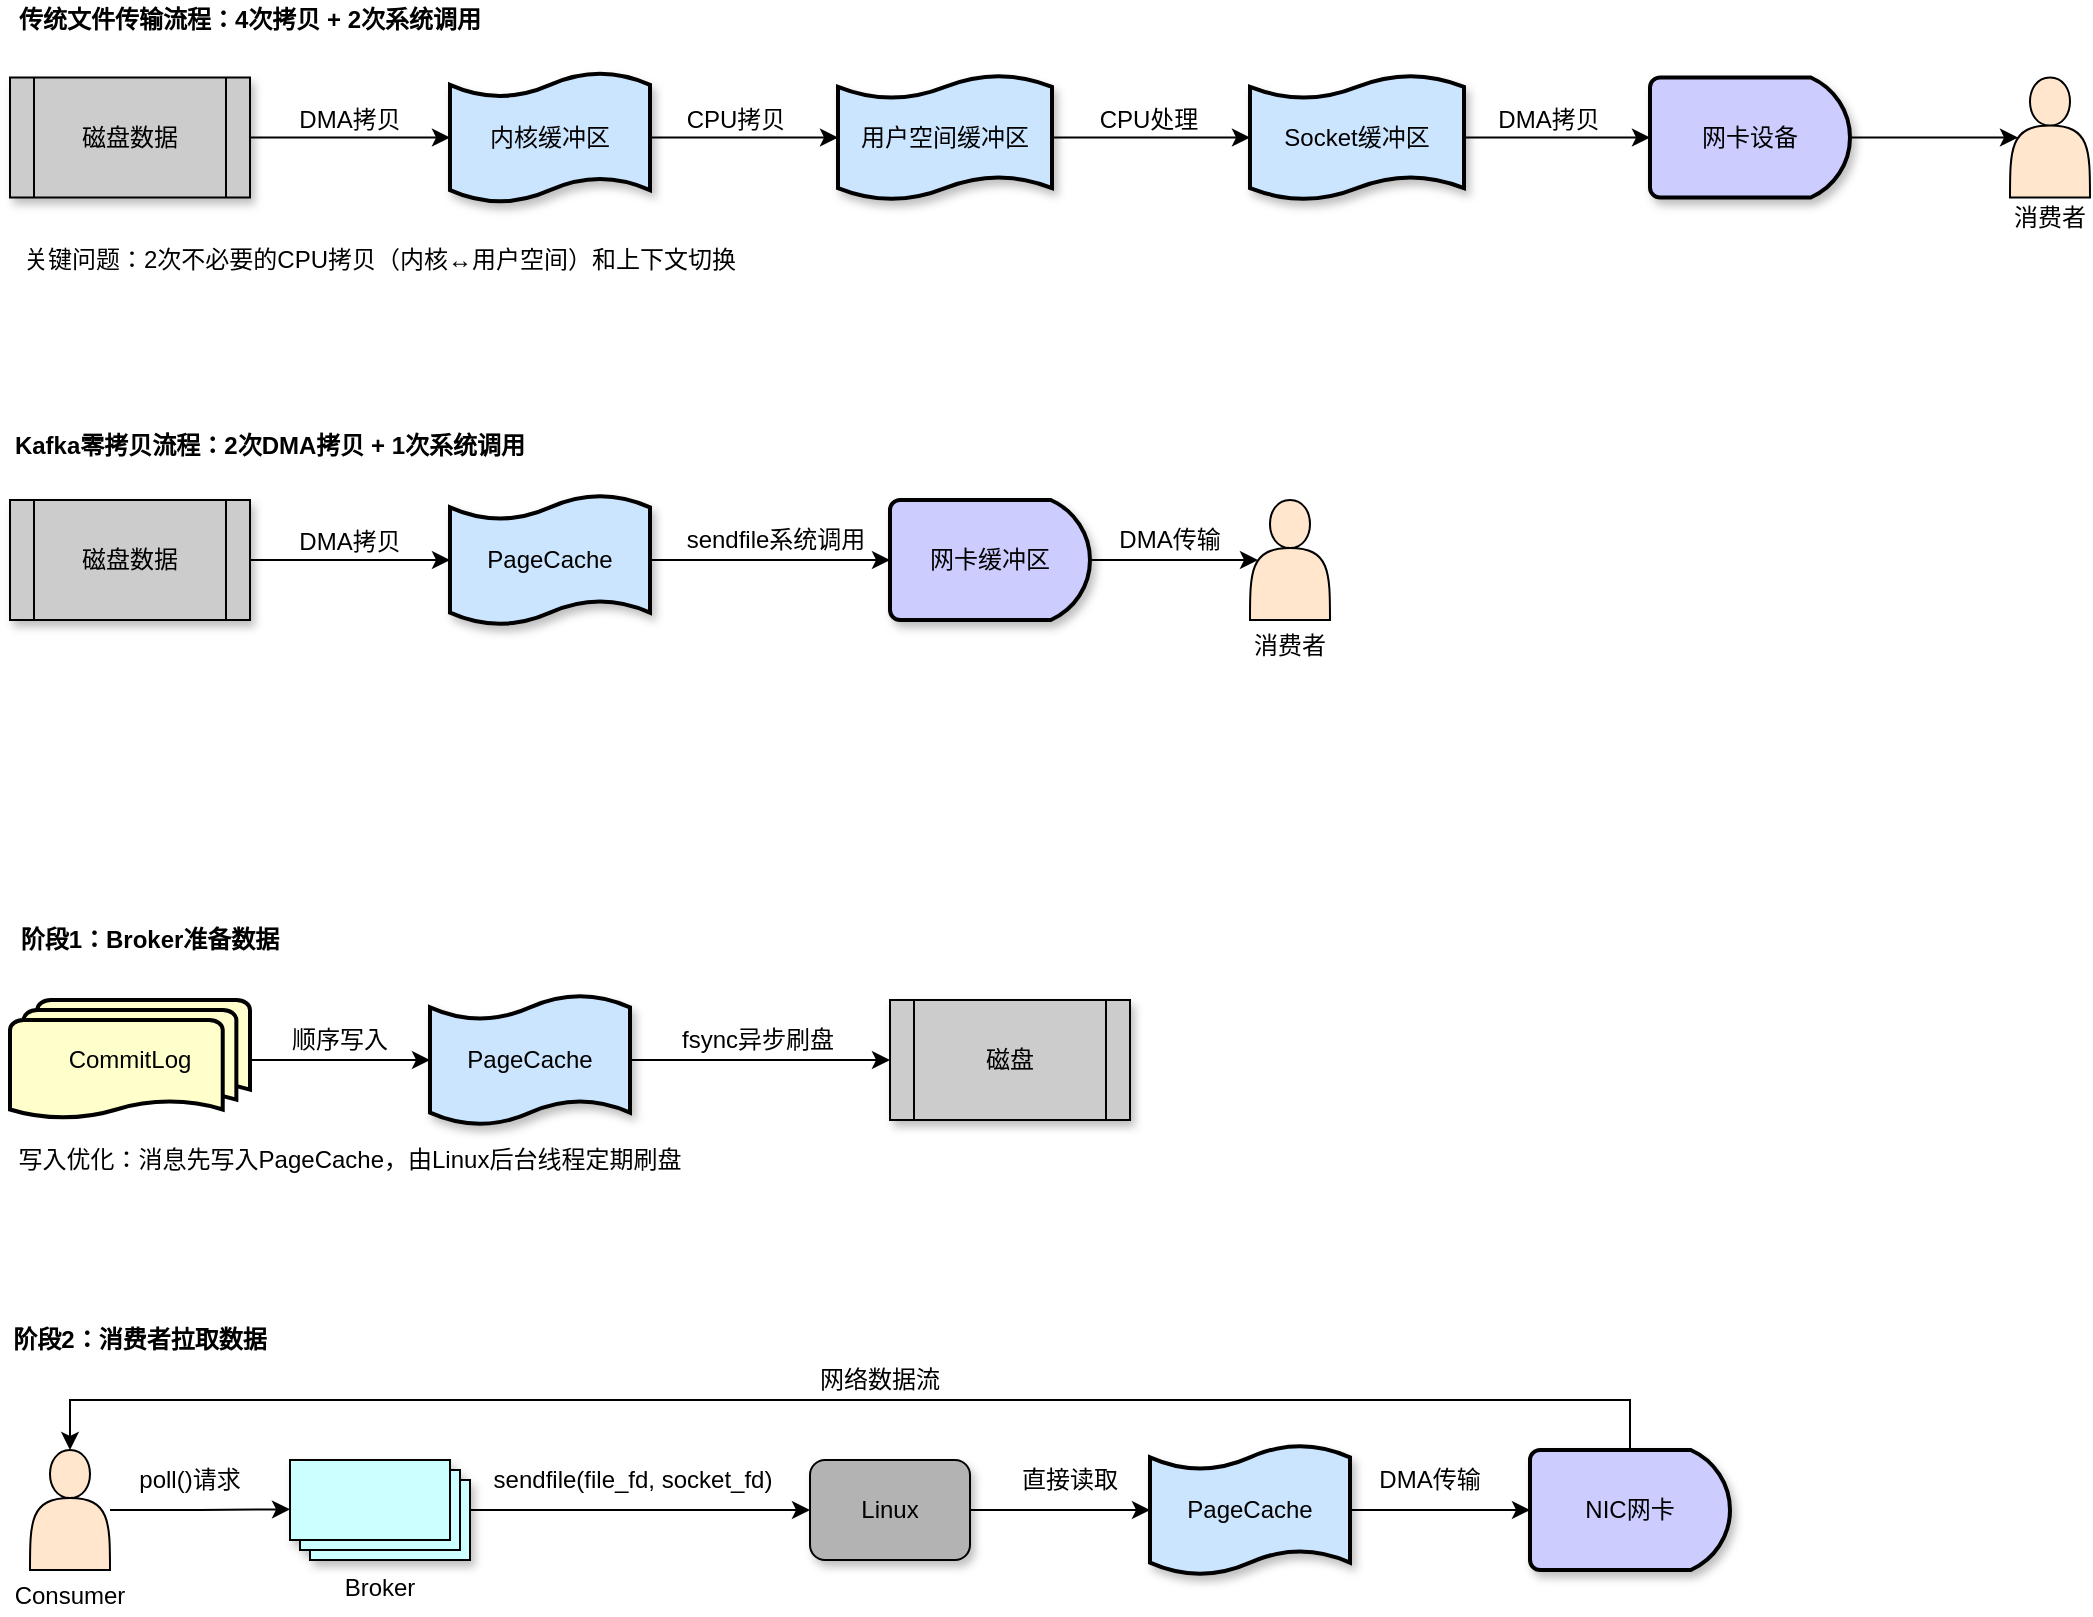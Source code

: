 <mxfile version="28.0.7">
  <diagram name="第 1 页" id="FKrM2mCtWPcghuYl6nln">
    <mxGraphModel dx="1479" dy="719" grid="1" gridSize="10" guides="1" tooltips="1" connect="1" arrows="1" fold="1" page="1" pageScale="1" pageWidth="827" pageHeight="1169" math="0" shadow="0">
      <root>
        <mxCell id="0" />
        <mxCell id="1" parent="0" />
        <mxCell id="AG47WaFzWLXYvN8UN-2U-114" value="" style="group" parent="1" vertex="1" connectable="0">
          <mxGeometry x="60" y="100" width="1040" height="140" as="geometry" />
        </mxCell>
        <mxCell id="AG47WaFzWLXYvN8UN-2U-6" value="&lt;b&gt;传统文件传输流程：4次拷贝 + 2次系统调用&lt;/b&gt;" style="text;strokeColor=none;align=center;fillColor=none;html=1;verticalAlign=middle;whiteSpace=wrap;rounded=0;" parent="AG47WaFzWLXYvN8UN-2U-114" vertex="1">
          <mxGeometry width="240" height="20" as="geometry" />
        </mxCell>
        <mxCell id="AG47WaFzWLXYvN8UN-2U-112" value="" style="group" parent="AG47WaFzWLXYvN8UN-2U-114" vertex="1" connectable="0">
          <mxGeometry y="36.25" width="1040" height="103.75" as="geometry" />
        </mxCell>
        <mxCell id="AG47WaFzWLXYvN8UN-2U-78" value="网卡设备" style="strokeWidth=2;html=1;shape=mxgraph.flowchart.delay;whiteSpace=wrap;fillColor=#CCCCFF;shadow=1;" parent="AG47WaFzWLXYvN8UN-2U-112" vertex="1">
          <mxGeometry x="820" y="2.5" width="100" height="60" as="geometry" />
        </mxCell>
        <mxCell id="AG47WaFzWLXYvN8UN-2U-4" value="磁盘数据" style="shape=process;whiteSpace=wrap;html=1;backgroundOutline=1;shadow=1;fillColor=#CCCCCC;" parent="AG47WaFzWLXYvN8UN-2U-112" vertex="1">
          <mxGeometry y="2.5" width="120" height="60" as="geometry" />
        </mxCell>
        <mxCell id="AG47WaFzWLXYvN8UN-2U-5" value="" style="shape=actor;whiteSpace=wrap;html=1;fillColor=#FFE6CC;" parent="AG47WaFzWLXYvN8UN-2U-112" vertex="1">
          <mxGeometry x="1000" y="2.5" width="40" height="60" as="geometry" />
        </mxCell>
        <mxCell id="AG47WaFzWLXYvN8UN-2U-95" style="edgeStyle=orthogonalEdgeStyle;rounded=0;orthogonalLoop=1;jettySize=auto;html=1;exitX=1;exitY=0.5;exitDx=0;exitDy=0;exitPerimeter=0;" parent="AG47WaFzWLXYvN8UN-2U-112" source="AG47WaFzWLXYvN8UN-2U-90" target="AG47WaFzWLXYvN8UN-2U-91" edge="1">
          <mxGeometry relative="1" as="geometry" />
        </mxCell>
        <mxCell id="AG47WaFzWLXYvN8UN-2U-90" value="内核缓冲区" style="shape=tape;whiteSpace=wrap;html=1;strokeWidth=2;size=0.19;shadow=1;fillColor=#CCE5FF;" parent="AG47WaFzWLXYvN8UN-2U-112" vertex="1">
          <mxGeometry x="220" width="100" height="65" as="geometry" />
        </mxCell>
        <mxCell id="AG47WaFzWLXYvN8UN-2U-91" value="用户空间缓冲区" style="shape=tape;whiteSpace=wrap;html=1;strokeWidth=2;size=0.19;shadow=1;fillColor=#CCE5FF;" parent="AG47WaFzWLXYvN8UN-2U-112" vertex="1">
          <mxGeometry x="414" y="1.25" width="107" height="62.5" as="geometry" />
        </mxCell>
        <mxCell id="AG47WaFzWLXYvN8UN-2U-92" value="Socket缓冲区" style="shape=tape;whiteSpace=wrap;html=1;strokeWidth=2;size=0.19;shadow=1;fillColor=#CCE5FF;" parent="AG47WaFzWLXYvN8UN-2U-112" vertex="1">
          <mxGeometry x="620" y="1.25" width="107" height="62.5" as="geometry" />
        </mxCell>
        <mxCell id="AG47WaFzWLXYvN8UN-2U-93" style="edgeStyle=orthogonalEdgeStyle;rounded=0;orthogonalLoop=1;jettySize=auto;html=1;exitX=1;exitY=0.5;exitDx=0;exitDy=0;entryX=0;entryY=0.5;entryDx=0;entryDy=0;entryPerimeter=0;" parent="AG47WaFzWLXYvN8UN-2U-112" source="AG47WaFzWLXYvN8UN-2U-4" target="AG47WaFzWLXYvN8UN-2U-90" edge="1">
          <mxGeometry relative="1" as="geometry" />
        </mxCell>
        <mxCell id="AG47WaFzWLXYvN8UN-2U-94" value="DMA拷贝" style="text;strokeColor=none;align=center;fillColor=none;html=1;verticalAlign=middle;whiteSpace=wrap;rounded=0;" parent="AG47WaFzWLXYvN8UN-2U-112" vertex="1">
          <mxGeometry x="140" y="13.75" width="60" height="20" as="geometry" />
        </mxCell>
        <mxCell id="AG47WaFzWLXYvN8UN-2U-96" value="CPU拷贝" style="text;strokeColor=none;align=center;fillColor=none;html=1;verticalAlign=middle;whiteSpace=wrap;rounded=0;" parent="AG47WaFzWLXYvN8UN-2U-112" vertex="1">
          <mxGeometry x="333" y="13.75" width="60" height="20" as="geometry" />
        </mxCell>
        <mxCell id="AG47WaFzWLXYvN8UN-2U-97" style="edgeStyle=orthogonalEdgeStyle;rounded=0;orthogonalLoop=1;jettySize=auto;html=1;entryX=0;entryY=0.5;entryDx=0;entryDy=0;entryPerimeter=0;" parent="AG47WaFzWLXYvN8UN-2U-112" source="AG47WaFzWLXYvN8UN-2U-91" target="AG47WaFzWLXYvN8UN-2U-92" edge="1">
          <mxGeometry relative="1" as="geometry" />
        </mxCell>
        <mxCell id="AG47WaFzWLXYvN8UN-2U-98" value="CPU处理" style="text;strokeColor=none;align=center;fillColor=none;html=1;verticalAlign=middle;whiteSpace=wrap;rounded=0;" parent="AG47WaFzWLXYvN8UN-2U-112" vertex="1">
          <mxGeometry x="540" y="13.75" width="59" height="20" as="geometry" />
        </mxCell>
        <mxCell id="AG47WaFzWLXYvN8UN-2U-99" style="edgeStyle=orthogonalEdgeStyle;rounded=0;orthogonalLoop=1;jettySize=auto;html=1;entryX=0;entryY=0.5;entryDx=0;entryDy=0;entryPerimeter=0;" parent="AG47WaFzWLXYvN8UN-2U-112" source="AG47WaFzWLXYvN8UN-2U-92" target="AG47WaFzWLXYvN8UN-2U-78" edge="1">
          <mxGeometry relative="1" as="geometry" />
        </mxCell>
        <mxCell id="AG47WaFzWLXYvN8UN-2U-100" value="DMA拷贝" style="text;strokeColor=none;align=center;fillColor=none;html=1;verticalAlign=middle;whiteSpace=wrap;rounded=0;" parent="AG47WaFzWLXYvN8UN-2U-112" vertex="1">
          <mxGeometry x="740" y="13.75" width="59" height="20" as="geometry" />
        </mxCell>
        <mxCell id="AG47WaFzWLXYvN8UN-2U-101" style="edgeStyle=orthogonalEdgeStyle;rounded=0;orthogonalLoop=1;jettySize=auto;html=1;entryX=0.1;entryY=0.5;entryDx=0;entryDy=0;entryPerimeter=0;" parent="AG47WaFzWLXYvN8UN-2U-112" source="AG47WaFzWLXYvN8UN-2U-78" target="AG47WaFzWLXYvN8UN-2U-5" edge="1">
          <mxGeometry relative="1" as="geometry" />
        </mxCell>
        <mxCell id="AG47WaFzWLXYvN8UN-2U-102" value="关键问题：2次不必要的CPU拷贝（内核↔用户空间）和上下文切换" style="text;strokeColor=none;align=center;fillColor=none;html=1;verticalAlign=middle;whiteSpace=wrap;rounded=0;" parent="AG47WaFzWLXYvN8UN-2U-112" vertex="1">
          <mxGeometry y="83.75" width="370" height="20" as="geometry" />
        </mxCell>
        <mxCell id="AG47WaFzWLXYvN8UN-2U-104" value="消费者" style="text;strokeColor=none;align=center;fillColor=none;html=1;verticalAlign=middle;whiteSpace=wrap;rounded=0;" parent="AG47WaFzWLXYvN8UN-2U-112" vertex="1">
          <mxGeometry x="1000" y="62.5" width="40" height="20" as="geometry" />
        </mxCell>
        <mxCell id="AG47WaFzWLXYvN8UN-2U-115" value="" style="group" parent="1" vertex="1" connectable="0">
          <mxGeometry x="60" y="310" width="660" height="122.5" as="geometry" />
        </mxCell>
        <mxCell id="AG47WaFzWLXYvN8UN-2U-53" value="&lt;b&gt;Kafka零拷贝流程：2次DMA拷贝 + 1次系统调用&lt;/b&gt;" style="text;strokeColor=none;align=center;fillColor=none;html=1;verticalAlign=middle;whiteSpace=wrap;rounded=0;" parent="AG47WaFzWLXYvN8UN-2U-115" vertex="1">
          <mxGeometry width="260" height="25" as="geometry" />
        </mxCell>
        <mxCell id="AG47WaFzWLXYvN8UN-2U-113" value="" style="group" parent="AG47WaFzWLXYvN8UN-2U-115" vertex="1" connectable="0">
          <mxGeometry y="37.5" width="660" height="85" as="geometry" />
        </mxCell>
        <mxCell id="AG47WaFzWLXYvN8UN-2U-38" value="PageCache" style="shape=tape;whiteSpace=wrap;html=1;strokeWidth=2;size=0.19;shadow=1;fillColor=#CCE5FF;" parent="AG47WaFzWLXYvN8UN-2U-113" vertex="1">
          <mxGeometry x="220" width="100" height="65" as="geometry" />
        </mxCell>
        <mxCell id="AG47WaFzWLXYvN8UN-2U-39" value="磁盘数据" style="shape=process;whiteSpace=wrap;html=1;backgroundOutline=1;shadow=1;fillColor=#CCCCCC;" parent="AG47WaFzWLXYvN8UN-2U-113" vertex="1">
          <mxGeometry y="2.5" width="120" height="60" as="geometry" />
        </mxCell>
        <mxCell id="AG47WaFzWLXYvN8UN-2U-40" value="" style="shape=actor;whiteSpace=wrap;html=1;fillColor=#FFE6CC;" parent="AG47WaFzWLXYvN8UN-2U-113" vertex="1">
          <mxGeometry x="620" y="2.5" width="40" height="60" as="geometry" />
        </mxCell>
        <mxCell id="AG47WaFzWLXYvN8UN-2U-66" value="网卡缓冲区" style="strokeWidth=2;html=1;shape=mxgraph.flowchart.delay;whiteSpace=wrap;fillColor=#CCCCFF;shadow=1;" parent="AG47WaFzWLXYvN8UN-2U-113" vertex="1">
          <mxGeometry x="440" y="2.5" width="100" height="60" as="geometry" />
        </mxCell>
        <mxCell id="AG47WaFzWLXYvN8UN-2U-103" value="消费者" style="text;strokeColor=none;align=center;fillColor=none;html=1;verticalAlign=middle;whiteSpace=wrap;rounded=0;" parent="AG47WaFzWLXYvN8UN-2U-113" vertex="1">
          <mxGeometry x="620" y="65" width="40" height="20" as="geometry" />
        </mxCell>
        <mxCell id="AG47WaFzWLXYvN8UN-2U-105" style="edgeStyle=orthogonalEdgeStyle;rounded=0;orthogonalLoop=1;jettySize=auto;html=1;exitX=1;exitY=0.5;exitDx=0;exitDy=0;entryX=0;entryY=0.5;entryDx=0;entryDy=0;entryPerimeter=0;" parent="AG47WaFzWLXYvN8UN-2U-113" source="AG47WaFzWLXYvN8UN-2U-39" target="AG47WaFzWLXYvN8UN-2U-38" edge="1">
          <mxGeometry relative="1" as="geometry" />
        </mxCell>
        <mxCell id="AG47WaFzWLXYvN8UN-2U-107" style="edgeStyle=orthogonalEdgeStyle;rounded=0;orthogonalLoop=1;jettySize=auto;html=1;entryX=0.1;entryY=0.5;entryDx=0;entryDy=0;entryPerimeter=0;" parent="AG47WaFzWLXYvN8UN-2U-113" source="AG47WaFzWLXYvN8UN-2U-66" target="AG47WaFzWLXYvN8UN-2U-40" edge="1">
          <mxGeometry relative="1" as="geometry" />
        </mxCell>
        <mxCell id="AG47WaFzWLXYvN8UN-2U-108" value="DMA拷贝" style="text;strokeColor=none;align=center;fillColor=none;html=1;verticalAlign=middle;whiteSpace=wrap;rounded=0;" parent="AG47WaFzWLXYvN8UN-2U-113" vertex="1">
          <mxGeometry x="140" y="12.5" width="60" height="21" as="geometry" />
        </mxCell>
        <mxCell id="AG47WaFzWLXYvN8UN-2U-109" value="sendfile系统调用" style="text;strokeColor=none;align=center;fillColor=none;html=1;verticalAlign=middle;whiteSpace=wrap;rounded=0;" parent="AG47WaFzWLXYvN8UN-2U-113" vertex="1">
          <mxGeometry x="333" y="12.5" width="100" height="20" as="geometry" />
        </mxCell>
        <mxCell id="AG47WaFzWLXYvN8UN-2U-110" style="edgeStyle=orthogonalEdgeStyle;rounded=0;orthogonalLoop=1;jettySize=auto;html=1;entryX=0;entryY=0.5;entryDx=0;entryDy=0;entryPerimeter=0;" parent="AG47WaFzWLXYvN8UN-2U-113" source="AG47WaFzWLXYvN8UN-2U-38" target="AG47WaFzWLXYvN8UN-2U-66" edge="1">
          <mxGeometry relative="1" as="geometry" />
        </mxCell>
        <mxCell id="AG47WaFzWLXYvN8UN-2U-111" value="DMA传输" style="text;strokeColor=none;align=center;fillColor=none;html=1;verticalAlign=middle;whiteSpace=wrap;rounded=0;" parent="AG47WaFzWLXYvN8UN-2U-113" vertex="1">
          <mxGeometry x="550" y="12.5" width="60" height="20" as="geometry" />
        </mxCell>
        <mxCell id="AG47WaFzWLXYvN8UN-2U-126" value="" style="group" parent="1" vertex="1" connectable="0">
          <mxGeometry x="60" y="560" width="560" height="130" as="geometry" />
        </mxCell>
        <mxCell id="AG47WaFzWLXYvN8UN-2U-124" value="" style="group" parent="AG47WaFzWLXYvN8UN-2U-126" vertex="1" connectable="0">
          <mxGeometry width="560" height="102.5" as="geometry" />
        </mxCell>
        <mxCell id="AG47WaFzWLXYvN8UN-2U-116" value="CommitLog" style="strokeWidth=2;html=1;shape=mxgraph.flowchart.multi-document;whiteSpace=wrap;fillColor=#FFFFCC;" parent="AG47WaFzWLXYvN8UN-2U-124" vertex="1">
          <mxGeometry y="40" width="120" height="60" as="geometry" />
        </mxCell>
        <mxCell id="AG47WaFzWLXYvN8UN-2U-120" style="edgeStyle=orthogonalEdgeStyle;rounded=0;orthogonalLoop=1;jettySize=auto;html=1;exitX=1;exitY=0.5;exitDx=0;exitDy=0;exitPerimeter=0;entryX=0;entryY=0.5;entryDx=0;entryDy=0;" parent="AG47WaFzWLXYvN8UN-2U-124" source="AG47WaFzWLXYvN8UN-2U-117" target="AG47WaFzWLXYvN8UN-2U-118" edge="1">
          <mxGeometry relative="1" as="geometry" />
        </mxCell>
        <mxCell id="AG47WaFzWLXYvN8UN-2U-117" value="PageCache" style="shape=tape;whiteSpace=wrap;html=1;strokeWidth=2;size=0.19;shadow=1;fillColor=#CCE5FF;" parent="AG47WaFzWLXYvN8UN-2U-124" vertex="1">
          <mxGeometry x="210" y="37.5" width="100" height="65" as="geometry" />
        </mxCell>
        <mxCell id="AG47WaFzWLXYvN8UN-2U-118" value="磁盘" style="shape=process;whiteSpace=wrap;html=1;backgroundOutline=1;shadow=1;fillColor=#CCCCCC;" parent="AG47WaFzWLXYvN8UN-2U-124" vertex="1">
          <mxGeometry x="440" y="40" width="120" height="60" as="geometry" />
        </mxCell>
        <mxCell id="AG47WaFzWLXYvN8UN-2U-119" style="edgeStyle=orthogonalEdgeStyle;rounded=0;orthogonalLoop=1;jettySize=auto;html=1;entryX=0;entryY=0.5;entryDx=0;entryDy=0;entryPerimeter=0;" parent="AG47WaFzWLXYvN8UN-2U-124" source="AG47WaFzWLXYvN8UN-2U-116" target="AG47WaFzWLXYvN8UN-2U-117" edge="1">
          <mxGeometry relative="1" as="geometry" />
        </mxCell>
        <mxCell id="AG47WaFzWLXYvN8UN-2U-121" value="顺序写入" style="text;strokeColor=none;align=center;fillColor=none;html=1;verticalAlign=middle;whiteSpace=wrap;rounded=0;" parent="AG47WaFzWLXYvN8UN-2U-124" vertex="1">
          <mxGeometry x="140" y="50" width="50" height="20" as="geometry" />
        </mxCell>
        <mxCell id="AG47WaFzWLXYvN8UN-2U-122" value="fsync异步刷盘" style="text;strokeColor=none;align=center;fillColor=none;html=1;verticalAlign=middle;whiteSpace=wrap;rounded=0;" parent="AG47WaFzWLXYvN8UN-2U-124" vertex="1">
          <mxGeometry x="333.5" y="50" width="80" height="20" as="geometry" />
        </mxCell>
        <mxCell id="AG47WaFzWLXYvN8UN-2U-123" value="&lt;b&gt;阶段1：Broker准备数据&lt;/b&gt;" style="text;strokeColor=none;align=center;fillColor=none;html=1;verticalAlign=middle;whiteSpace=wrap;rounded=0;" parent="AG47WaFzWLXYvN8UN-2U-124" vertex="1">
          <mxGeometry width="140" height="20" as="geometry" />
        </mxCell>
        <mxCell id="AG47WaFzWLXYvN8UN-2U-125" value="写入优化：消息先写入PageCache，由Linux后台线程定期刷盘" style="text;strokeColor=none;align=center;fillColor=none;html=1;verticalAlign=middle;whiteSpace=wrap;rounded=0;" parent="AG47WaFzWLXYvN8UN-2U-126" vertex="1">
          <mxGeometry y="110" width="340" height="20" as="geometry" />
        </mxCell>
        <mxCell id="AG47WaFzWLXYvN8UN-2U-151" value="" style="group" parent="1" vertex="1" connectable="0">
          <mxGeometry x="60" y="760" width="860" height="147.5" as="geometry" />
        </mxCell>
        <mxCell id="AG47WaFzWLXYvN8UN-2U-148" value="Consumer" style="text;strokeColor=none;align=center;fillColor=none;html=1;verticalAlign=middle;whiteSpace=wrap;rounded=0;" parent="AG47WaFzWLXYvN8UN-2U-151" vertex="1">
          <mxGeometry y="127.5" width="60" height="20" as="geometry" />
        </mxCell>
        <mxCell id="AG47WaFzWLXYvN8UN-2U-147" style="edgeStyle=orthogonalEdgeStyle;rounded=0;orthogonalLoop=1;jettySize=auto;html=1;" parent="AG47WaFzWLXYvN8UN-2U-151" source="AG47WaFzWLXYvN8UN-2U-127" edge="1">
          <mxGeometry relative="1" as="geometry">
            <mxPoint x="140" y="94.66" as="targetPoint" />
            <mxPoint x="60" y="94.66" as="sourcePoint" />
          </mxGeometry>
        </mxCell>
        <mxCell id="AG47WaFzWLXYvN8UN-2U-127" value="" style="shape=actor;whiteSpace=wrap;html=1;fillColor=#FFE6CC;shadow=0;" parent="AG47WaFzWLXYvN8UN-2U-151" vertex="1">
          <mxGeometry x="10" y="65" width="40" height="60" as="geometry" />
        </mxCell>
        <mxCell id="AG47WaFzWLXYvN8UN-2U-136" style="edgeStyle=orthogonalEdgeStyle;rounded=0;orthogonalLoop=1;jettySize=auto;html=1;entryX=0;entryY=0.5;entryDx=0;entryDy=0;" parent="AG47WaFzWLXYvN8UN-2U-151" source="AG47WaFzWLXYvN8UN-2U-128" target="AG47WaFzWLXYvN8UN-2U-129" edge="1">
          <mxGeometry relative="1" as="geometry" />
        </mxCell>
        <mxCell id="AG47WaFzWLXYvN8UN-2U-128" value="Broker" style="verticalLabelPosition=bottom;verticalAlign=top;html=1;shape=mxgraph.basic.layered_rect;dx=10;outlineConnect=0;whiteSpace=wrap;fillColor=#CCFFFF;shadow=1;" parent="AG47WaFzWLXYvN8UN-2U-151" vertex="1">
          <mxGeometry x="140" y="70" width="90" height="50" as="geometry" />
        </mxCell>
        <mxCell id="AG47WaFzWLXYvN8UN-2U-129" value="Linux" style="rounded=1;whiteSpace=wrap;html=1;fillColor=#B3B3B3;shadow=1;" parent="AG47WaFzWLXYvN8UN-2U-151" vertex="1">
          <mxGeometry x="400" y="70" width="80" height="50" as="geometry" />
        </mxCell>
        <mxCell id="AG47WaFzWLXYvN8UN-2U-130" value="PageCache" style="shape=tape;whiteSpace=wrap;html=1;strokeWidth=2;size=0.19;shadow=1;fillColor=#CCE5FF;" parent="AG47WaFzWLXYvN8UN-2U-151" vertex="1">
          <mxGeometry x="570" y="62.5" width="100" height="65" as="geometry" />
        </mxCell>
        <mxCell id="AG47WaFzWLXYvN8UN-2U-133" value="poll()请求" style="text;strokeColor=none;align=center;fillColor=none;html=1;verticalAlign=middle;whiteSpace=wrap;rounded=0;" parent="AG47WaFzWLXYvN8UN-2U-151" vertex="1">
          <mxGeometry x="60" y="70" width="60" height="20" as="geometry" />
        </mxCell>
        <mxCell id="AG47WaFzWLXYvN8UN-2U-137" value="sendfile(file_fd, socket_fd)" style="text;strokeColor=none;align=center;fillColor=none;html=1;verticalAlign=middle;whiteSpace=wrap;rounded=0;" parent="AG47WaFzWLXYvN8UN-2U-151" vertex="1">
          <mxGeometry x="238.5" y="70" width="145" height="20" as="geometry" />
        </mxCell>
        <mxCell id="AG47WaFzWLXYvN8UN-2U-138" style="edgeStyle=orthogonalEdgeStyle;rounded=0;orthogonalLoop=1;jettySize=auto;html=1;entryX=0;entryY=0.5;entryDx=0;entryDy=0;entryPerimeter=0;" parent="AG47WaFzWLXYvN8UN-2U-151" source="AG47WaFzWLXYvN8UN-2U-129" target="AG47WaFzWLXYvN8UN-2U-130" edge="1">
          <mxGeometry relative="1" as="geometry" />
        </mxCell>
        <mxCell id="AG47WaFzWLXYvN8UN-2U-139" value="直接读取" style="text;strokeColor=none;align=center;fillColor=none;html=1;verticalAlign=middle;whiteSpace=wrap;rounded=0;" parent="AG47WaFzWLXYvN8UN-2U-151" vertex="1">
          <mxGeometry x="500" y="70" width="60" height="20" as="geometry" />
        </mxCell>
        <mxCell id="AG47WaFzWLXYvN8UN-2U-143" style="edgeStyle=orthogonalEdgeStyle;rounded=0;orthogonalLoop=1;jettySize=auto;html=1;entryX=0.5;entryY=0;entryDx=0;entryDy=0;" parent="AG47WaFzWLXYvN8UN-2U-151" source="AG47WaFzWLXYvN8UN-2U-140" target="AG47WaFzWLXYvN8UN-2U-127" edge="1">
          <mxGeometry relative="1" as="geometry">
            <Array as="points">
              <mxPoint x="810" y="40" />
              <mxPoint x="30" y="40" />
            </Array>
          </mxGeometry>
        </mxCell>
        <mxCell id="AG47WaFzWLXYvN8UN-2U-140" value="NIC网卡" style="strokeWidth=2;html=1;shape=mxgraph.flowchart.delay;whiteSpace=wrap;fillColor=#CCCCFF;shadow=1;" parent="AG47WaFzWLXYvN8UN-2U-151" vertex="1">
          <mxGeometry x="760" y="65" width="100" height="60" as="geometry" />
        </mxCell>
        <mxCell id="AG47WaFzWLXYvN8UN-2U-142" value="DMA传输" style="text;strokeColor=none;align=center;fillColor=none;html=1;verticalAlign=middle;whiteSpace=wrap;rounded=0;" parent="AG47WaFzWLXYvN8UN-2U-151" vertex="1">
          <mxGeometry x="680" y="70" width="60" height="20" as="geometry" />
        </mxCell>
        <mxCell id="AG47WaFzWLXYvN8UN-2U-145" style="edgeStyle=orthogonalEdgeStyle;rounded=0;orthogonalLoop=1;jettySize=auto;html=1;exitX=1;exitY=0.5;exitDx=0;exitDy=0;exitPerimeter=0;entryX=0;entryY=0.5;entryDx=0;entryDy=0;entryPerimeter=0;" parent="AG47WaFzWLXYvN8UN-2U-151" source="AG47WaFzWLXYvN8UN-2U-130" target="AG47WaFzWLXYvN8UN-2U-140" edge="1">
          <mxGeometry relative="1" as="geometry" />
        </mxCell>
        <mxCell id="AG47WaFzWLXYvN8UN-2U-146" value="网络数据流" style="text;strokeColor=none;align=center;fillColor=none;html=1;verticalAlign=middle;whiteSpace=wrap;rounded=0;" parent="AG47WaFzWLXYvN8UN-2U-151" vertex="1">
          <mxGeometry x="400" y="20" width="70" height="20" as="geometry" />
        </mxCell>
        <mxCell id="AG47WaFzWLXYvN8UN-2U-149" value="&lt;b&gt;阶段2：消费者拉取数据&lt;/b&gt;" style="text;strokeColor=none;align=center;fillColor=none;html=1;verticalAlign=middle;whiteSpace=wrap;rounded=0;" parent="AG47WaFzWLXYvN8UN-2U-151" vertex="1">
          <mxGeometry width="130" height="20" as="geometry" />
        </mxCell>
      </root>
    </mxGraphModel>
  </diagram>
</mxfile>
